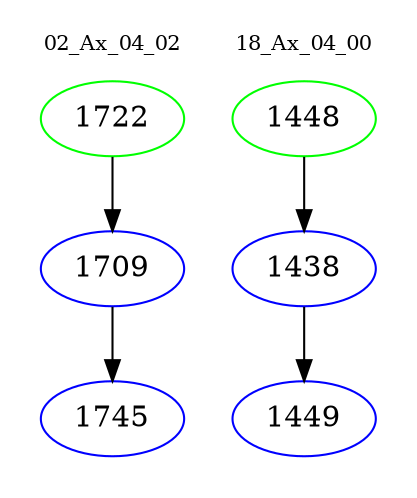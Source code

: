 digraph{
subgraph cluster_0 {
color = white
label = "02_Ax_04_02";
fontsize=10;
T0_1722 [label="1722", color="green"]
T0_1722 -> T0_1709 [color="black"]
T0_1709 [label="1709", color="blue"]
T0_1709 -> T0_1745 [color="black"]
T0_1745 [label="1745", color="blue"]
}
subgraph cluster_1 {
color = white
label = "18_Ax_04_00";
fontsize=10;
T1_1448 [label="1448", color="green"]
T1_1448 -> T1_1438 [color="black"]
T1_1438 [label="1438", color="blue"]
T1_1438 -> T1_1449 [color="black"]
T1_1449 [label="1449", color="blue"]
}
}

